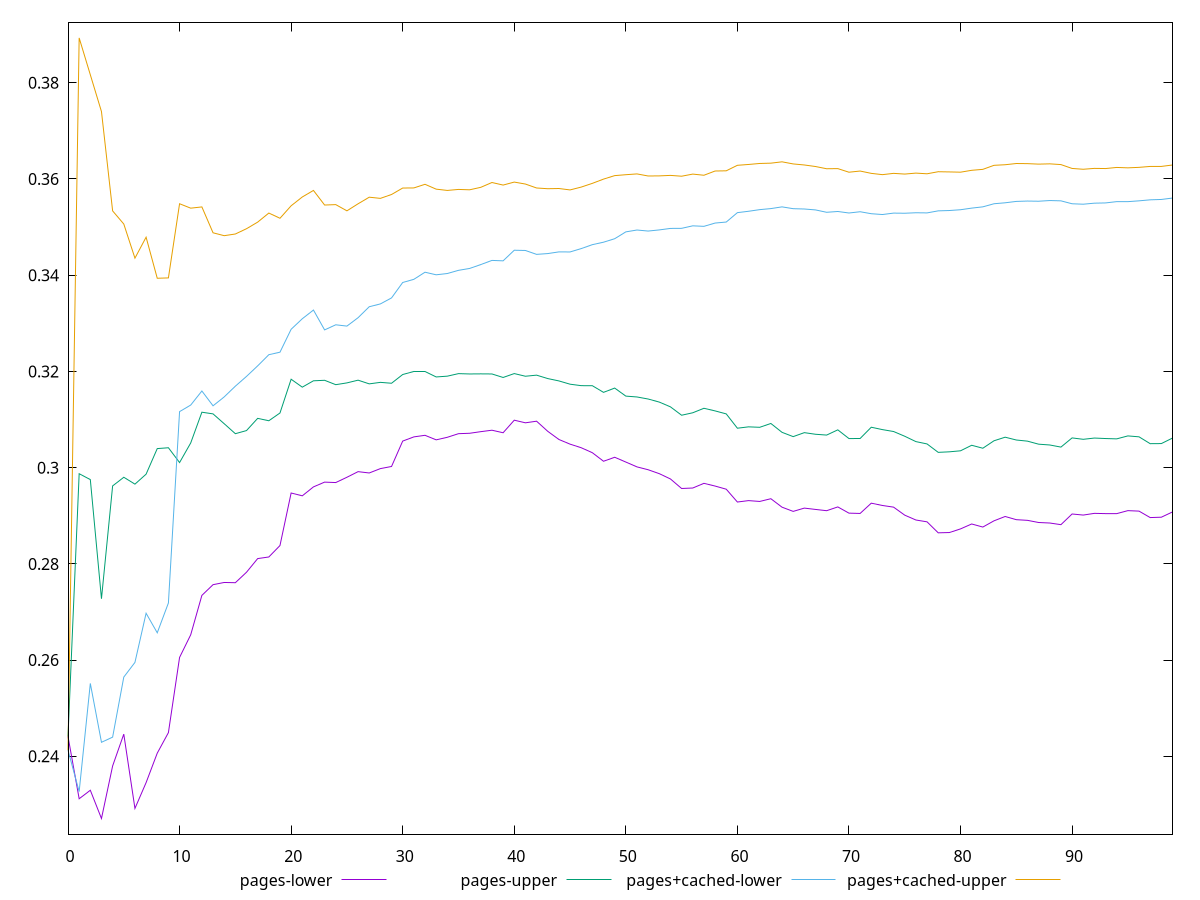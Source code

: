 reset

$pagesLower <<EOF
0 0.2441333248331948
1 0.23118204924191615
2 0.23295267803390612
3 0.2270758581853637
4 0.23800048331047488
5 0.24461747405210754
6 0.22917461100669684
7 0.23453580442320968
8 0.24066046602689614
9 0.24493228076690038
10 0.2605550141915805
11 0.26526974726677555
12 0.27345507617919124
13 0.275678597272887
14 0.27613756556042646
15 0.2760877321330573
16 0.2782653118912357
17 0.2811001035395996
18 0.2814362782317868
19 0.2838161654279253
20 0.2947312768459471
21 0.2941480220601007
22 0.2960016245003651
23 0.2969945203308838
24 0.2969042428799418
25 0.29800366631458924
26 0.29917048655153067
27 0.29889507230489554
28 0.29980213967361974
29 0.30024715083781195
30 0.3055232972846165
31 0.306395552378325
32 0.30672472346778323
33 0.30578038681357605
34 0.30631164305255243
35 0.30706250267316293
36 0.3071473053741577
37 0.3074828425090231
38 0.3077826002402687
39 0.3072566252444499
40 0.3098670087511128
41 0.3093217936938217
42 0.3096563833828717
43 0.3075577809196352
44 0.3058582626571042
45 0.3048868423284595
46 0.3041403402141943
47 0.3031051586258503
48 0.30133128278327015
49 0.3021597351989763
50 0.3011666135120151
51 0.30015944927921967
52 0.2995677536584361
53 0.29875018700996797
54 0.2976511867991125
55 0.29567021935233934
56 0.2957688556644344
57 0.29674209813813784
58 0.2961777519309747
59 0.2955225335698983
60 0.29285798261522833
61 0.2931513816315762
62 0.2929769085950114
63 0.29354475835540766
64 0.29178688773795125
65 0.2909112103274819
66 0.29159404895692315
67 0.2913186671192898
68 0.291054627096341
69 0.291840607764355
70 0.2905470805044205
71 0.290483397174737
72 0.292617803252793
73 0.29213994656269304
74 0.2917953694069433
75 0.29012908490006306
76 0.28912099017498216
77 0.2887394556512453
78 0.28645536557333623
79 0.2865168470711342
80 0.28727130715051774
81 0.2882952789928417
82 0.2876561895185979
83 0.2889483528873409
84 0.2898522326378992
85 0.28918866309345115
86 0.2890492432805793
87 0.28860243055456364
88 0.288494397145874
89 0.2881512009891748
90 0.29036990878389196
91 0.29014628037026374
92 0.29050177799695553
93 0.2904476153944217
94 0.2904453694798701
95 0.2910669475514392
96 0.29096682690172737
97 0.28962565436596455
98 0.2897021294217172
99 0.29079482025590175
EOF

$pagesUpper <<EOF
0 0.2441333248331948
1 0.29874167674183155
2 0.2975201618985526
3 0.2727524603300858
4 0.2962055729928724
5 0.29800422759822054
6 0.2965738608670608
7 0.2986477280961952
8 0.30396255559285457
9 0.3041386367049647
10 0.30105811472121086
11 0.30513913105095947
12 0.31152516762168364
13 0.3111786428343484
14 0.30913294594876095
15 0.30706088954533145
16 0.30770779833324546
17 0.31024658698071417
18 0.30974993742798657
19 0.3113619034703935
20 0.31837888221977245
21 0.31673255448307025
22 0.3180522918658362
23 0.3181571692698514
24 0.31724775301872715
25 0.31761723301349337
26 0.3181833625560341
27 0.317415847171298
28 0.3177281929961628
29 0.3175432177030193
30 0.31935733139810457
31 0.31999288545510024
32 0.3199844789684301
33 0.31885371449159977
34 0.31901588010678483
35 0.31954284786160814
36 0.3194745960884391
37 0.31949552220000305
38 0.3194747623404365
39 0.31874471111457975
40 0.31955496897567165
41 0.3190011356985994
42 0.3192279504357163
43 0.3185182845434326
44 0.3180289773079838
45 0.31734843546842234
46 0.317044242594642
47 0.3170319016351314
48 0.31565278923566686
49 0.316541880178005
50 0.31487118545592874
51 0.3146926832270647
52 0.31426665322440245
53 0.31362710619502127
54 0.31263621459343316
55 0.31089672375925653
56 0.31140862683133624
57 0.31234109811111926
58 0.31179715986598694
59 0.3111738474507364
60 0.30819945297915374
61 0.30848233904363803
62 0.308387980069697
63 0.3091836529757079
64 0.3073448773332832
65 0.3064515528285887
66 0.3072761195165567
67 0.3069418354361695
68 0.30677181523961505
69 0.3078583898548138
70 0.306047963666288
71 0.30605900098405164
72 0.3084023260291537
73 0.3079090451448876
74 0.3075128368610388
75 0.30652825113547455
76 0.30541481355212974
77 0.3049308034678317
78 0.3031804279508887
79 0.30329277209212385
80 0.30350394838854
81 0.304654486934421
82 0.30403834653675726
83 0.30558594704604336
84 0.3063324176791366
85 0.30574785542545646
86 0.30551051610178354
87 0.3048802155610459
88 0.3047138514421871
89 0.3042749997973272
90 0.3061828645943108
91 0.30589266135612453
92 0.30615233566941347
93 0.3060537689418081
94 0.30598420915015956
95 0.3065986130654776
96 0.30640836583292996
97 0.3049845415538679
98 0.3050041843018176
99 0.30615041454917813
EOF

$pagesCachedLower <<EOF
0 0.24127341626639598
1 0.23267107573146914
2 0.25515618859430594
3 0.24292032279999973
4 0.24399243733924053
5 0.2564737666778021
6 0.25952403382177225
7 0.26973811464135955
8 0.26567680668400434
9 0.2718757376175706
10 0.3116478651227669
11 0.3130138782789091
12 0.3159345004116647
13 0.31285605445386144
14 0.31470621704080576
15 0.31693532520980877
16 0.3189702674692673
17 0.32115840154017167
18 0.3234769527656532
19 0.32400023089585595
20 0.3287625363294416
21 0.33094950551636165
22 0.33276231270300427
23 0.32863154659304866
24 0.3296938156010515
25 0.3294234379570571
26 0.33116942444778275
27 0.3334470577364101
28 0.33403347789199395
29 0.33528182487172925
30 0.33848798931646884
31 0.3391459605470555
32 0.34062210750557703
33 0.34008503612096014
34 0.3403500299460187
35 0.3410116009758907
36 0.34140610828176626
37 0.34221556906377826
38 0.3430765163172868
39 0.3429862291290527
40 0.345191160050918
41 0.34513874244518533
42 0.3443315922691245
43 0.3444956672647129
44 0.3448464828052704
45 0.3448320598729688
46 0.34553066875683314
47 0.34634885921509756
48 0.3468616366503624
49 0.3475843634516372
50 0.3490068623399327
51 0.349393825626553
52 0.3491760492020858
53 0.34941477488705014
54 0.3497253258220323
55 0.34974253084467394
56 0.35026293687696397
57 0.3501577191906195
58 0.3508379348451476
59 0.35105057052811084
60 0.35300262820881495
61 0.3532888262713012
62 0.35362845073319243
63 0.3538453675496484
64 0.35420387782200324
65 0.35382744823404483
66 0.3537599207181074
67 0.35356993167342227
68 0.35307781872377497
69 0.35324481827208426
70 0.35292949303127474
71 0.35319190998099337
72 0.35278179038677865
73 0.3526110774991658
74 0.3529076286994129
75 0.35287974098357466
76 0.35297971781369347
77 0.35294964976655385
78 0.3533743407794882
79 0.3534443905438054
80 0.35360761626642345
81 0.3539440029035126
82 0.3542087292070826
83 0.35485211431435615
84 0.3550507331361672
85 0.35533849352066993
86 0.35541142262744935
87 0.35537537693295834
88 0.3555198037636566
89 0.35545538398012333
90 0.35484853993585896
91 0.3547571467386571
92 0.3549718167790488
93 0.3550239081296418
94 0.3552931829744647
95 0.3552895601983657
96 0.35545722799708684
97 0.35566766334264477
98 0.35574333142002423
99 0.3560367818315573
EOF

$pagesCachedUpper <<EOF
0 0.24127341626639598
1 0.38932112646790884
2 0.3816617221816831
3 0.37400768194215495
4 0.35336720380846615
5 0.3506375498719323
6 0.3435436414215155
7 0.34790181573866874
8 0.3393653391931338
9 0.3394400894880523
10 0.3548536570751407
11 0.3539355311621259
12 0.35419277596994414
13 0.3488162490143125
14 0.34821498544060486
15 0.34856392893935856
16 0.3496637202605401
17 0.3510318433419712
18 0.35291896227776215
19 0.3518333226336364
20 0.3544295007900397
21 0.3562589058348575
22 0.35762086016992367
23 0.3545851843197609
24 0.35467057523743706
25 0.35338121847603454
26 0.3548447646801909
27 0.35621487470994667
28 0.3559693251529124
29 0.3567787560840428
30 0.35811642965399215
31 0.35814075885884833
32 0.3588941535441397
33 0.3578857297296721
34 0.35762146823329966
35 0.3578280437915045
36 0.35775060028970324
37 0.358267328663497
38 0.3592676322407869
39 0.3587348962474077
40 0.3593561387486365
41 0.3589459330412737
42 0.3581285575923279
43 0.3579775818448657
44 0.3580209090340458
45 0.3577246256789996
46 0.3583151995813829
47 0.35909034934295253
48 0.3599735830690852
49 0.360698364555262
50 0.36088853313420177
51 0.36105319529535834
52 0.3606212133971982
53 0.36064469435028307
54 0.3607461743850999
55 0.36057521257115993
56 0.3610157117849001
57 0.36077660764549374
58 0.36165557520454095
59 0.36169869705125357
60 0.36284287403469756
61 0.36301714089824233
62 0.36322421743921923
63 0.3632877248204038
64 0.3635662319154539
65 0.3631292440567658
66 0.3629107020984275
67 0.36259137834608796
68 0.3621277768275133
69 0.36215624274597474
70 0.3614074928682016
71 0.36165025064062695
72 0.36116778343194716
73 0.3608989947536682
74 0.3611675490431771
75 0.3610212829941235
76 0.3612198520910109
77 0.3610793769339292
78 0.361508844142524
79 0.3614668213662817
80 0.3614138048620872
81 0.3618030774469412
82 0.36200200549423733
83 0.36283844656206754
84 0.3629616786908768
85 0.36321573427849274
86 0.36318931781444413
87 0.3630859845386892
88 0.36314636276990947
89 0.36299172577034056
90 0.3621895999282192
91 0.36202060084115695
92 0.36220224949295804
93 0.3621692348474763
94 0.3623987454224094
95 0.3623153776852874
96 0.3624169054783278
97 0.36260977981798426
98 0.3626118883667073
99 0.36290518906991154
EOF

set key outside below
set xrange [0:99]
set yrange [0.2238309528197128:0.39256603183355976]
set trange [0.2238309528197128:0.39256603183355976]
set terminal svg size 640, 560 enhanced background rgb 'white'
set output "report_00009_2021-02-08T22-37-41.559Z/meta/scoreEstimate/comparison/sorted/0_vs_1.svg"

plot $pagesLower title "pages-lower" with line, \
     $pagesUpper title "pages-upper" with line, \
     $pagesCachedLower title "pages+cached-lower" with line, \
     $pagesCachedUpper title "pages+cached-upper" with line

reset
